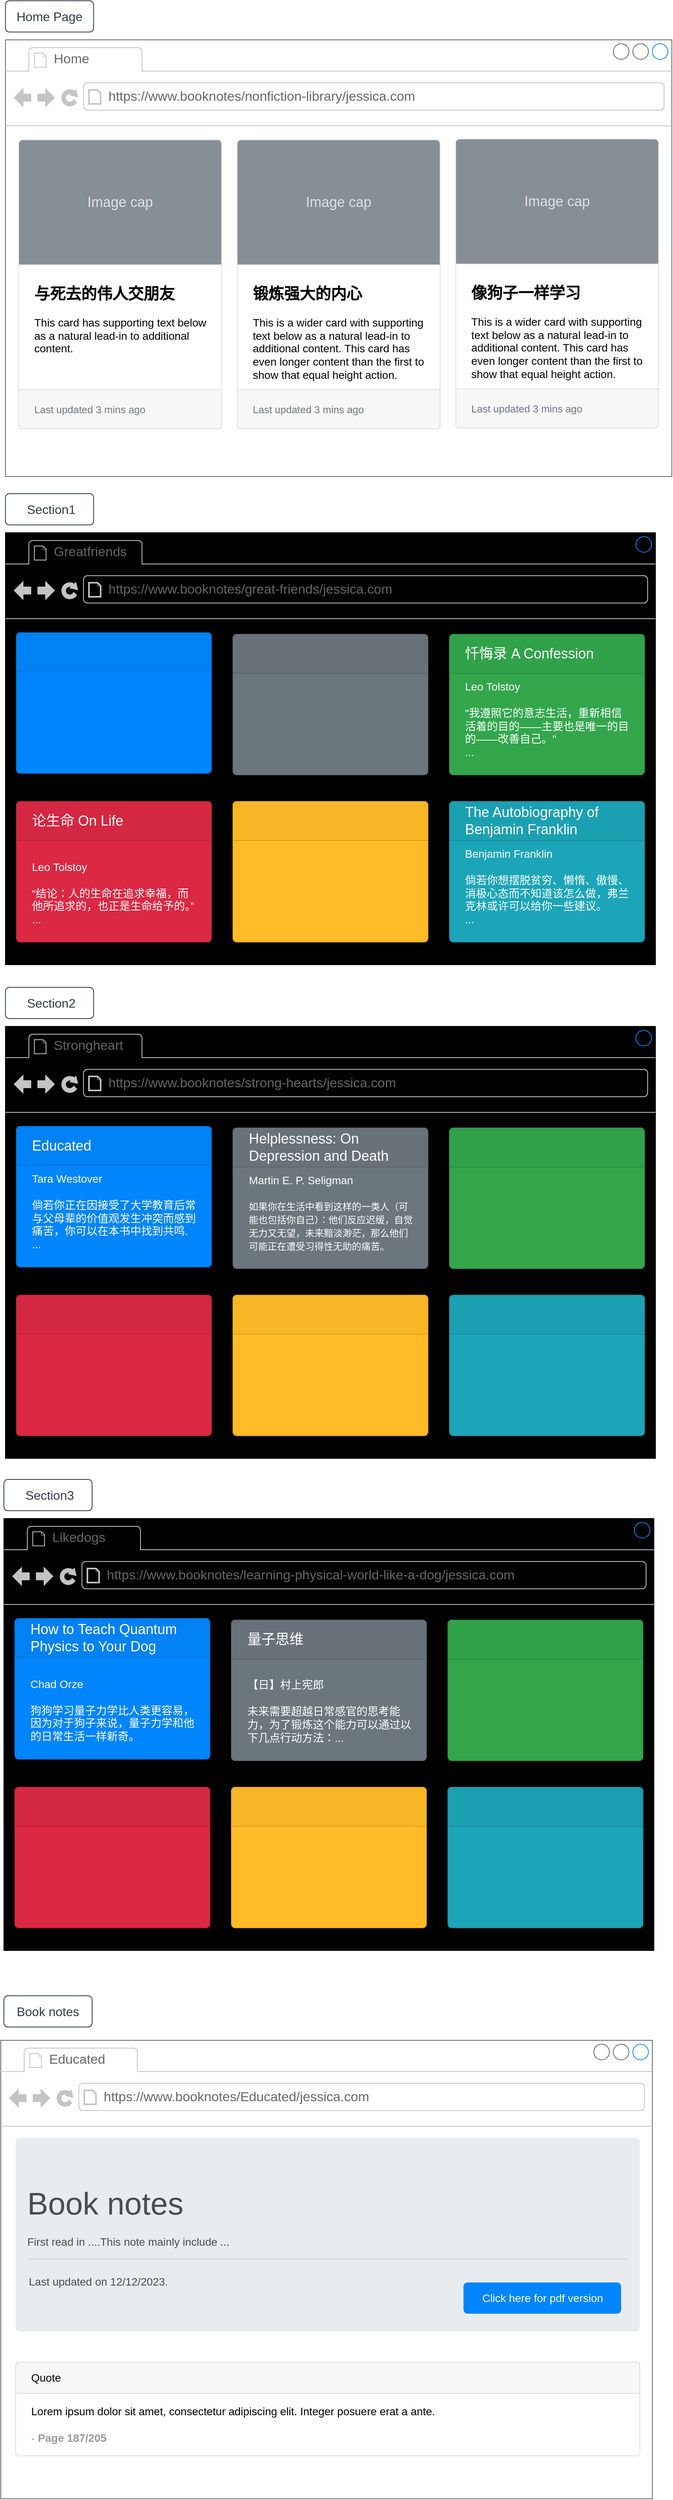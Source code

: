 <mxfile version="22.1.7" type="github">
  <diagram name="Page-1" id="NHY2SmDRfg_OCkW9SkJy">
    <mxGraphModel dx="3000" dy="2600" grid="0" gridSize="10" guides="1" tooltips="1" connect="1" arrows="1" fold="1" page="0" pageScale="1" pageWidth="827" pageHeight="1169" math="0" shadow="0">
      <root>
        <mxCell id="0" />
        <mxCell id="1" parent="0" />
        <mxCell id="-DGKro4F88sxjP23v14D-17" value="" style="strokeWidth=1;shadow=0;dashed=0;align=center;html=1;shape=mxgraph.mockup.containers.browserWindow;rSize=0;strokeColor=#000000;strokeColor2=#008cff;strokeColor3=#c4c4c4;mainText=,;recursiveResize=0;fillColor=#000000;" parent="1" vertex="1">
          <mxGeometry x="-887" y="-1004" width="833" height="553" as="geometry" />
        </mxCell>
        <mxCell id="-DGKro4F88sxjP23v14D-18" value="Greatfriends" style="strokeWidth=1;shadow=0;dashed=0;align=center;html=1;shape=mxgraph.mockup.containers.anchor;fontSize=17;fontColor=#666666;align=left;whiteSpace=wrap;" parent="-DGKro4F88sxjP23v14D-17" vertex="1">
          <mxGeometry x="60" y="12" width="110" height="26" as="geometry" />
        </mxCell>
        <mxCell id="-DGKro4F88sxjP23v14D-19" value="https://www.booknotes/great-friends/jessica.com" style="strokeWidth=1;shadow=0;dashed=0;align=center;html=1;shape=mxgraph.mockup.containers.anchor;rSize=0;fontSize=17;fontColor=#666666;align=left;" parent="-DGKro4F88sxjP23v14D-17" vertex="1">
          <mxGeometry x="130" y="60" width="250" height="26" as="geometry" />
        </mxCell>
        <mxCell id="-DGKro4F88sxjP23v14D-23" value="" style="html=1;shadow=0;dashed=0;shape=mxgraph.bootstrap.rrect;rSize=5;strokeColor=#0071D5;html=1;whiteSpace=wrap;fillColor=#0085FC;fontColor=#ffffff;verticalAlign=bottom;align=left;spacing=20;spacingBottom=0;fontSize=14;" parent="-DGKro4F88sxjP23v14D-17" vertex="1">
          <mxGeometry x="14" y="128" width="250" height="180" as="geometry" />
        </mxCell>
        <mxCell id="-DGKro4F88sxjP23v14D-24" value="" style="html=1;shadow=0;dashed=0;shape=mxgraph.bootstrap.topButton;rSize=5;perimeter=none;whiteSpace=wrap;fillColor=#0081F4;strokeColor=#0071D5;fontColor=#ffffff;resizeWidth=1;fontSize=18;align=left;spacing=20;" parent="-DGKro4F88sxjP23v14D-23" vertex="1">
          <mxGeometry width="250" height="50" relative="1" as="geometry" />
        </mxCell>
        <mxCell id="-DGKro4F88sxjP23v14D-25" value="" style="html=1;shadow=0;dashed=0;shape=mxgraph.bootstrap.rrect;rSize=5;strokeColor=#5B646A;html=1;whiteSpace=wrap;fillColor=#6C767D;fontColor=#ffffff;verticalAlign=top;align=left;spacing=20;spacingBottom=0;fontSize=14;" parent="-DGKro4F88sxjP23v14D-17" vertex="1">
          <mxGeometry x="291.5" y="130" width="250" height="180" as="geometry" />
        </mxCell>
        <mxCell id="-DGKro4F88sxjP23v14D-26" value="" style="html=1;shadow=0;dashed=0;shape=mxgraph.bootstrap.topButton;rSize=5;perimeter=none;whiteSpace=wrap;fillColor=#697279;strokeColor=#5B646A;fontColor=#ffffff;resizeWidth=1;fontSize=18;align=left;spacing=20;" parent="-DGKro4F88sxjP23v14D-25" vertex="1">
          <mxGeometry width="250" height="50" relative="1" as="geometry" />
        </mxCell>
        <mxCell id="-DGKro4F88sxjP23v14D-27" value="Leo Tolstoy&lt;br&gt;&lt;br&gt;&quot;我遵照它的意志生活，重新相信活着的目的——主要也是唯一的目的——改善自己。&quot;&lt;br&gt;..." style="html=1;shadow=0;dashed=0;shape=mxgraph.bootstrap.rrect;rSize=5;strokeColor=#2B8D40;html=1;whiteSpace=wrap;fillColor=#33A64C;fontColor=#ffffff;verticalAlign=bottom;align=left;spacing=20;spacingBottom=0;fontSize=14;" parent="-DGKro4F88sxjP23v14D-17" vertex="1">
          <mxGeometry x="569" y="130" width="250" height="180" as="geometry" />
        </mxCell>
        <mxCell id="-DGKro4F88sxjP23v14D-28" value="忏悔录 A Confession" style="html=1;shadow=0;dashed=0;shape=mxgraph.bootstrap.topButton;rSize=5;perimeter=none;whiteSpace=wrap;fillColor=#31A14A;strokeColor=#2B8D40;fontColor=#ffffff;resizeWidth=1;fontSize=18;align=left;spacing=20;" parent="-DGKro4F88sxjP23v14D-27" vertex="1">
          <mxGeometry width="250" height="50" relative="1" as="geometry" />
        </mxCell>
        <mxCell id="-DGKro4F88sxjP23v14D-29" value="Leo Tolstoy&lt;br&gt;&lt;br&gt;“结论：人的生命在追求幸福，而他所追求的，也正是生命给予的。”&lt;br&gt;..." style="html=1;shadow=0;dashed=0;shape=mxgraph.bootstrap.rrect;rSize=5;strokeColor=#BA2239;html=1;whiteSpace=wrap;fillColor=#DB2843;fontColor=#ffffff;verticalAlign=bottom;align=left;spacing=20;spacingBottom=0;fontSize=14;" parent="-DGKro4F88sxjP23v14D-17" vertex="1">
          <mxGeometry x="14" y="344" width="250" height="180" as="geometry" />
        </mxCell>
        <mxCell id="-DGKro4F88sxjP23v14D-30" value="论生命 On Life" style="html=1;shadow=0;dashed=0;shape=mxgraph.bootstrap.topButton;rSize=5;perimeter=none;whiteSpace=wrap;fillColor=#D42741;strokeColor=#BA2239;fontColor=#ffffff;resizeWidth=1;fontSize=18;align=left;spacing=20;" parent="-DGKro4F88sxjP23v14D-29" vertex="1">
          <mxGeometry width="250" height="50" relative="1" as="geometry" />
        </mxCell>
        <mxCell id="-DGKro4F88sxjP23v14D-31" value="" style="html=1;shadow=0;dashed=0;shape=mxgraph.bootstrap.rrect;rSize=5;strokeColor=#D89F20;html=1;whiteSpace=wrap;fillColor=#FFBC26;fontColor=#ffffff;verticalAlign=bottom;align=left;spacing=20;spacingBottom=0;fontSize=14;" parent="-DGKro4F88sxjP23v14D-17" vertex="1">
          <mxGeometry x="291.5" y="344" width="250" height="180" as="geometry" />
        </mxCell>
        <mxCell id="-DGKro4F88sxjP23v14D-32" value="" style="html=1;shadow=0;dashed=0;shape=mxgraph.bootstrap.topButton;rSize=5;perimeter=none;whiteSpace=wrap;fillColor=#F7B625;strokeColor=#D89F20;fontColor=#ffffff;resizeWidth=1;fontSize=18;align=left;spacing=20;" parent="-DGKro4F88sxjP23v14D-31" vertex="1">
          <mxGeometry width="250" height="50" relative="1" as="geometry" />
        </mxCell>
        <mxCell id="-DGKro4F88sxjP23v14D-33" value="Benjamin Franklin&lt;br&gt;&lt;br style=&quot;border-color: var(--border-color);&quot;&gt;倘若你想摆脱贫穷、懒惰、傲慢、消极心态而不知道该怎么做，弗兰克林或许可以给你一些建议。&lt;br&gt;..." style="html=1;shadow=0;dashed=0;shape=mxgraph.bootstrap.rrect;rSize=5;strokeColor=#188C9C;html=1;whiteSpace=wrap;fillColor=#1CA5B8;fontColor=#ffffff;verticalAlign=bottom;align=left;spacing=20;spacingBottom=0;fontSize=14;" parent="-DGKro4F88sxjP23v14D-17" vertex="1">
          <mxGeometry x="569" y="344" width="250" height="180" as="geometry" />
        </mxCell>
        <mxCell id="-DGKro4F88sxjP23v14D-34" value="The Autobiography of Benjamin Franklin" style="html=1;shadow=0;dashed=0;shape=mxgraph.bootstrap.topButton;rSize=5;perimeter=none;whiteSpace=wrap;fillColor=#1BA0B2;strokeColor=#188C9C;fontColor=#ffffff;resizeWidth=1;fontSize=18;align=left;spacing=20;" parent="-DGKro4F88sxjP23v14D-33" vertex="1">
          <mxGeometry width="250" height="50" relative="1" as="geometry" />
        </mxCell>
        <mxCell id="-DGKro4F88sxjP23v14D-38" value="Home Page" style="html=1;shadow=0;dashed=0;shape=mxgraph.bootstrap.rrect;rSize=5;strokeColor=#343A40;strokeWidth=1;fillColor=none;fontColor=#343A40;whiteSpace=wrap;align=center;verticalAlign=middle;spacingLeft=0;fontStyle=0;fontSize=16;spacing=5;" parent="1" vertex="1">
          <mxGeometry x="-887" y="-1685" width="113" height="40" as="geometry" />
        </mxCell>
        <mxCell id="-DGKro4F88sxjP23v14D-58" value="" style="strokeWidth=1;shadow=0;dashed=0;align=center;html=1;shape=mxgraph.mockup.containers.browserWindow;rSize=0;strokeColor=#666666;strokeColor2=#008cff;strokeColor3=#c4c4c4;mainText=,;recursiveResize=0;" parent="1" vertex="1">
          <mxGeometry x="-887" y="-1635" width="854" height="559" as="geometry" />
        </mxCell>
        <mxCell id="-DGKro4F88sxjP23v14D-59" value="Home" style="strokeWidth=1;shadow=0;dashed=0;align=center;html=1;shape=mxgraph.mockup.containers.anchor;fontSize=17;fontColor=#666666;align=left;whiteSpace=wrap;" parent="-DGKro4F88sxjP23v14D-58" vertex="1">
          <mxGeometry x="60" y="12" width="110" height="26" as="geometry" />
        </mxCell>
        <mxCell id="-DGKro4F88sxjP23v14D-60" value="https://www.booknotes/nonfiction-library/jessica.com" style="strokeWidth=1;shadow=0;dashed=0;align=center;html=1;shape=mxgraph.mockup.containers.anchor;rSize=0;fontSize=17;fontColor=#666666;align=left;" parent="-DGKro4F88sxjP23v14D-58" vertex="1">
          <mxGeometry x="130" y="60" width="250" height="26" as="geometry" />
        </mxCell>
        <mxCell id="-DGKro4F88sxjP23v14D-64" value="&lt;span style=&quot;font-size: 20px;&quot;&gt;&lt;b&gt;与死去的伟人交朋友&lt;/b&gt;&lt;/span&gt;&lt;br&gt;&lt;br&gt;This card has supporting text below as a natural lead-in to additional content." style="html=1;shadow=0;dashed=0;shape=mxgraph.bootstrap.rrect;rSize=5;strokeColor=#DFDFDF;html=1;whiteSpace=wrap;fillColor=#ffffff;fontColor=#000000;verticalAlign=top;align=left;spacing=20;spacingBottom=0;fontSize=14;spacingTop=160;" parent="-DGKro4F88sxjP23v14D-58" vertex="1">
          <mxGeometry x="17" y="128" width="260" height="370" as="geometry" />
        </mxCell>
        <mxCell id="-DGKro4F88sxjP23v14D-65" value="Image cap" style="html=1;shadow=0;dashed=0;shape=mxgraph.bootstrap.topButton;rSize=5;perimeter=none;whiteSpace=wrap;fillColor=#868E96;strokeColor=#DFDFDF;fontColor=#DEE2E6;resizeWidth=1;fontSize=18;" parent="-DGKro4F88sxjP23v14D-64" vertex="1">
          <mxGeometry width="260" height="160" relative="1" as="geometry" />
        </mxCell>
        <mxCell id="-DGKro4F88sxjP23v14D-66" value="Last updated 3 mins ago" style="html=1;shadow=0;dashed=0;shape=mxgraph.bootstrap.bottomButton;rSize=5;perimeter=none;whiteSpace=wrap;fillColor=#F7F7F7;strokeColor=#DFDFDF;fontColor=#6C767D;resizeWidth=1;fontSize=13;align=left;spacing=20;" parent="-DGKro4F88sxjP23v14D-64" vertex="1">
          <mxGeometry y="1" width="260" height="50" relative="1" as="geometry">
            <mxPoint y="-50" as="offset" />
          </mxGeometry>
        </mxCell>
        <mxCell id="-DGKro4F88sxjP23v14D-67" value="&lt;span style=&quot;font-size: 20px;&quot;&gt;&lt;b&gt;锻炼强大的内心&lt;/b&gt;&lt;/span&gt;&lt;br&gt;&lt;br&gt;This is a wider card with supporting text below as a natural lead-in to additional content. This card has even longer content than the first to show that equal height action." style="html=1;shadow=0;dashed=0;shape=mxgraph.bootstrap.rrect;rSize=5;strokeColor=#DFDFDF;html=1;whiteSpace=wrap;fillColor=#ffffff;fontColor=#000000;verticalAlign=top;align=left;spacing=20;spacingBottom=0;fontSize=14;spacingTop=160;" parent="-DGKro4F88sxjP23v14D-58" vertex="1">
          <mxGeometry x="297" y="128" width="260" height="370" as="geometry" />
        </mxCell>
        <mxCell id="-DGKro4F88sxjP23v14D-68" value="Image cap" style="html=1;shadow=0;dashed=0;shape=mxgraph.bootstrap.topButton;rSize=5;perimeter=none;whiteSpace=wrap;fillColor=#868E96;strokeColor=#DFDFDF;fontColor=#DEE2E6;resizeWidth=1;fontSize=18;" parent="-DGKro4F88sxjP23v14D-67" vertex="1">
          <mxGeometry width="260" height="160" relative="1" as="geometry" />
        </mxCell>
        <mxCell id="-DGKro4F88sxjP23v14D-69" value="Last updated 3 mins ago" style="html=1;shadow=0;dashed=0;shape=mxgraph.bootstrap.bottomButton;rSize=5;perimeter=none;whiteSpace=wrap;fillColor=#F7F7F7;strokeColor=#DFDFDF;fontColor=#6C767D;resizeWidth=1;fontSize=13;align=left;spacing=20;" parent="-DGKro4F88sxjP23v14D-67" vertex="1">
          <mxGeometry y="1" width="260" height="50" relative="1" as="geometry">
            <mxPoint y="-50" as="offset" />
          </mxGeometry>
        </mxCell>
        <mxCell id="-DGKro4F88sxjP23v14D-70" value="&lt;span style=&quot;font-size: 20px;&quot;&gt;&lt;b&gt;像狗子一样学习&lt;/b&gt;&lt;/span&gt;&lt;br&gt;&lt;br&gt;This is a wider card with supporting text below as a natural lead-in to additional content. This card has even longer content than the first to show that equal height action." style="html=1;shadow=0;dashed=0;shape=mxgraph.bootstrap.rrect;rSize=5;strokeColor=#DFDFDF;html=1;whiteSpace=wrap;fillColor=#ffffff;fontColor=#000000;verticalAlign=top;align=left;spacing=20;spacingBottom=0;fontSize=14;spacingTop=160;" parent="-DGKro4F88sxjP23v14D-58" vertex="1">
          <mxGeometry x="577" y="127" width="260" height="370" as="geometry" />
        </mxCell>
        <mxCell id="-DGKro4F88sxjP23v14D-71" value="Image cap" style="html=1;shadow=0;dashed=0;shape=mxgraph.bootstrap.topButton;rSize=5;perimeter=none;whiteSpace=wrap;fillColor=#868E96;strokeColor=#DFDFDF;fontColor=#DEE2E6;resizeWidth=1;fontSize=18;" parent="-DGKro4F88sxjP23v14D-70" vertex="1">
          <mxGeometry width="260" height="160" relative="1" as="geometry" />
        </mxCell>
        <mxCell id="-DGKro4F88sxjP23v14D-72" value="Last updated 3 mins ago" style="html=1;shadow=0;dashed=0;shape=mxgraph.bootstrap.bottomButton;rSize=5;perimeter=none;whiteSpace=wrap;fillColor=#F7F7F7;strokeColor=#DFDFDF;fontColor=#6C767D;resizeWidth=1;fontSize=13;align=left;spacing=20;" parent="-DGKro4F88sxjP23v14D-70" vertex="1">
          <mxGeometry y="1" width="260" height="50" relative="1" as="geometry">
            <mxPoint y="-50" as="offset" />
          </mxGeometry>
        </mxCell>
        <mxCell id="-DGKro4F88sxjP23v14D-73" value="&amp;nbsp;Section1" style="html=1;shadow=0;dashed=0;shape=mxgraph.bootstrap.rrect;rSize=5;strokeColor=#343A40;strokeWidth=1;fillColor=none;fontColor=#343A40;whiteSpace=wrap;align=center;verticalAlign=middle;spacingLeft=0;fontStyle=0;fontSize=16;spacing=5;" parent="1" vertex="1">
          <mxGeometry x="-887" y="-1054" width="113" height="40" as="geometry" />
        </mxCell>
        <mxCell id="-DGKro4F88sxjP23v14D-74" value="" style="strokeWidth=1;shadow=0;dashed=0;align=center;html=1;shape=mxgraph.mockup.containers.browserWindow;rSize=0;strokeColor=#000000;strokeColor2=#008cff;strokeColor3=#c4c4c4;mainText=,;recursiveResize=0;fillColor=#000000;" parent="1" vertex="1">
          <mxGeometry x="-887" y="-372" width="833" height="553" as="geometry" />
        </mxCell>
        <mxCell id="-DGKro4F88sxjP23v14D-75" value="Strongheart" style="strokeWidth=1;shadow=0;dashed=0;align=center;html=1;shape=mxgraph.mockup.containers.anchor;fontSize=17;fontColor=#666666;align=left;whiteSpace=wrap;" parent="-DGKro4F88sxjP23v14D-74" vertex="1">
          <mxGeometry x="60" y="12" width="110" height="26" as="geometry" />
        </mxCell>
        <mxCell id="-DGKro4F88sxjP23v14D-76" value="https://www.booknotes/strong-hearts/jessica.com" style="strokeWidth=1;shadow=0;dashed=0;align=center;html=1;shape=mxgraph.mockup.containers.anchor;rSize=0;fontSize=17;fontColor=#666666;align=left;" parent="-DGKro4F88sxjP23v14D-74" vertex="1">
          <mxGeometry x="130" y="60" width="250" height="26" as="geometry" />
        </mxCell>
        <mxCell id="-DGKro4F88sxjP23v14D-77" value="Tara Westover&lt;br style=&quot;font-size: 14px&quot;&gt;&lt;br style=&quot;font-size: 14px&quot;&gt;倘若你正在因接受了大学教育后常与父母辈的价值观发生冲突而感到痛苦，你可以在本书中找到共鸣.&lt;br&gt;..." style="html=1;shadow=0;dashed=0;shape=mxgraph.bootstrap.rrect;rSize=5;strokeColor=#0071D5;html=1;whiteSpace=wrap;fillColor=#0085FC;fontColor=#ffffff;verticalAlign=bottom;align=left;spacing=20;spacingBottom=0;fontSize=14;" parent="-DGKro4F88sxjP23v14D-74" vertex="1">
          <mxGeometry x="14" y="128" width="250" height="180" as="geometry" />
        </mxCell>
        <mxCell id="-DGKro4F88sxjP23v14D-78" value="Educated" style="html=1;shadow=0;dashed=0;shape=mxgraph.bootstrap.topButton;rSize=5;perimeter=none;whiteSpace=wrap;fillColor=#0081F4;strokeColor=#0071D5;fontColor=#ffffff;resizeWidth=1;fontSize=18;align=left;spacing=20;" parent="-DGKro4F88sxjP23v14D-77" vertex="1">
          <mxGeometry width="250" height="50" relative="1" as="geometry" />
        </mxCell>
        <mxCell id="-DGKro4F88sxjP23v14D-79" value="&lt;br style=&quot;border-color: var(--border-color);&quot;&gt;&lt;br style=&quot;border-color: var(--border-color);&quot;&gt;Martin E. P. Seligman&lt;br style=&quot;border-color: var(--border-color);&quot;&gt;&lt;br style=&quot;border-color: var(--border-color);&quot;&gt;&lt;font style=&quot;border-color: var(--border-color); font-size: 12px;&quot;&gt;如果你在生活中看到这样的一类人（可能也包括你自己）：他们反应迟缓，自觉无力又无望，未来黯淡渺茫，那么他们可能正在遭受习得性无助的痛苦。&lt;/font&gt;" style="html=1;shadow=0;dashed=0;shape=mxgraph.bootstrap.rrect;rSize=5;strokeColor=#5B646A;html=1;whiteSpace=wrap;fillColor=#6C767D;fontColor=#ffffff;verticalAlign=top;align=left;spacing=20;spacingBottom=0;fontSize=14;" parent="-DGKro4F88sxjP23v14D-74" vertex="1">
          <mxGeometry x="291.5" y="130" width="250" height="180" as="geometry" />
        </mxCell>
        <mxCell id="-DGKro4F88sxjP23v14D-80" value="Helplessness: On Depression and Death" style="html=1;shadow=0;dashed=0;shape=mxgraph.bootstrap.topButton;rSize=5;perimeter=none;whiteSpace=wrap;fillColor=#697279;strokeColor=#5B646A;fontColor=#ffffff;resizeWidth=1;fontSize=18;align=left;spacing=20;" parent="-DGKro4F88sxjP23v14D-79" vertex="1">
          <mxGeometry width="250" height="50" relative="1" as="geometry" />
        </mxCell>
        <mxCell id="-DGKro4F88sxjP23v14D-81" value="" style="html=1;shadow=0;dashed=0;shape=mxgraph.bootstrap.rrect;rSize=5;strokeColor=#2B8D40;html=1;whiteSpace=wrap;fillColor=#33A64C;fontColor=#ffffff;verticalAlign=bottom;align=left;spacing=20;spacingBottom=0;fontSize=14;" parent="-DGKro4F88sxjP23v14D-74" vertex="1">
          <mxGeometry x="569" y="130" width="250" height="180" as="geometry" />
        </mxCell>
        <mxCell id="-DGKro4F88sxjP23v14D-82" value="" style="html=1;shadow=0;dashed=0;shape=mxgraph.bootstrap.topButton;rSize=5;perimeter=none;whiteSpace=wrap;fillColor=#31A14A;strokeColor=#2B8D40;fontColor=#ffffff;resizeWidth=1;fontSize=18;align=left;spacing=20;" parent="-DGKro4F88sxjP23v14D-81" vertex="1">
          <mxGeometry width="250" height="50" relative="1" as="geometry" />
        </mxCell>
        <mxCell id="-DGKro4F88sxjP23v14D-83" value="" style="html=1;shadow=0;dashed=0;shape=mxgraph.bootstrap.rrect;rSize=5;strokeColor=#BA2239;html=1;whiteSpace=wrap;fillColor=#DB2843;fontColor=#ffffff;verticalAlign=bottom;align=left;spacing=20;spacingBottom=0;fontSize=14;" parent="-DGKro4F88sxjP23v14D-74" vertex="1">
          <mxGeometry x="14" y="344" width="250" height="180" as="geometry" />
        </mxCell>
        <mxCell id="-DGKro4F88sxjP23v14D-84" value="" style="html=1;shadow=0;dashed=0;shape=mxgraph.bootstrap.topButton;rSize=5;perimeter=none;whiteSpace=wrap;fillColor=#D42741;strokeColor=#BA2239;fontColor=#ffffff;resizeWidth=1;fontSize=18;align=left;spacing=20;" parent="-DGKro4F88sxjP23v14D-83" vertex="1">
          <mxGeometry width="250" height="50" relative="1" as="geometry" />
        </mxCell>
        <mxCell id="-DGKro4F88sxjP23v14D-85" value="" style="html=1;shadow=0;dashed=0;shape=mxgraph.bootstrap.rrect;rSize=5;strokeColor=#D89F20;html=1;whiteSpace=wrap;fillColor=#FFBC26;fontColor=#ffffff;verticalAlign=bottom;align=left;spacing=20;spacingBottom=0;fontSize=14;" parent="-DGKro4F88sxjP23v14D-74" vertex="1">
          <mxGeometry x="291.5" y="344" width="250" height="180" as="geometry" />
        </mxCell>
        <mxCell id="-DGKro4F88sxjP23v14D-86" value="" style="html=1;shadow=0;dashed=0;shape=mxgraph.bootstrap.topButton;rSize=5;perimeter=none;whiteSpace=wrap;fillColor=#F7B625;strokeColor=#D89F20;fontColor=#ffffff;resizeWidth=1;fontSize=18;align=left;spacing=20;" parent="-DGKro4F88sxjP23v14D-85" vertex="1">
          <mxGeometry width="250" height="50" relative="1" as="geometry" />
        </mxCell>
        <mxCell id="-DGKro4F88sxjP23v14D-87" value="" style="html=1;shadow=0;dashed=0;shape=mxgraph.bootstrap.rrect;rSize=5;strokeColor=#188C9C;html=1;whiteSpace=wrap;fillColor=#1CA5B8;fontColor=#ffffff;verticalAlign=bottom;align=left;spacing=20;spacingBottom=0;fontSize=14;" parent="-DGKro4F88sxjP23v14D-74" vertex="1">
          <mxGeometry x="569" y="344" width="250" height="180" as="geometry" />
        </mxCell>
        <mxCell id="-DGKro4F88sxjP23v14D-88" value="" style="html=1;shadow=0;dashed=0;shape=mxgraph.bootstrap.topButton;rSize=5;perimeter=none;whiteSpace=wrap;fillColor=#1BA0B2;strokeColor=#188C9C;fontColor=#ffffff;resizeWidth=1;fontSize=18;align=left;spacing=20;" parent="-DGKro4F88sxjP23v14D-87" vertex="1">
          <mxGeometry width="250" height="50" relative="1" as="geometry" />
        </mxCell>
        <mxCell id="-DGKro4F88sxjP23v14D-89" value="&amp;nbsp;Section2" style="html=1;shadow=0;dashed=0;shape=mxgraph.bootstrap.rrect;rSize=5;strokeColor=#343A40;strokeWidth=1;fillColor=none;fontColor=#343A40;whiteSpace=wrap;align=center;verticalAlign=middle;spacingLeft=0;fontStyle=0;fontSize=16;spacing=5;" parent="1" vertex="1">
          <mxGeometry x="-887" y="-422" width="113" height="40" as="geometry" />
        </mxCell>
        <mxCell id="-DGKro4F88sxjP23v14D-90" value="" style="strokeWidth=1;shadow=0;dashed=0;align=center;html=1;shape=mxgraph.mockup.containers.browserWindow;rSize=0;strokeColor=#000000;strokeColor2=#008cff;strokeColor3=#c4c4c4;mainText=,;recursiveResize=0;fillColor=#000000;" parent="1" vertex="1">
          <mxGeometry x="-889" y="258" width="833" height="553" as="geometry" />
        </mxCell>
        <mxCell id="-DGKro4F88sxjP23v14D-91" value="Likedogs" style="strokeWidth=1;shadow=0;dashed=0;align=center;html=1;shape=mxgraph.mockup.containers.anchor;fontSize=17;fontColor=#666666;align=left;whiteSpace=wrap;" parent="-DGKro4F88sxjP23v14D-90" vertex="1">
          <mxGeometry x="60" y="12" width="110" height="26" as="geometry" />
        </mxCell>
        <mxCell id="-DGKro4F88sxjP23v14D-92" value="https://www.booknotes/learning-physical-world-like-a-dog/jessica.com" style="strokeWidth=1;shadow=0;dashed=0;align=center;html=1;shape=mxgraph.mockup.containers.anchor;rSize=0;fontSize=17;fontColor=#666666;align=left;" parent="-DGKro4F88sxjP23v14D-90" vertex="1">
          <mxGeometry x="130" y="60" width="250" height="26" as="geometry" />
        </mxCell>
        <mxCell id="-DGKro4F88sxjP23v14D-93" value="Chad Orze&lt;br&gt;&lt;br&gt;狗狗学习量子力学比人类更容易，因为对于狗子来说，量子力学和他的日常生活一样新奇。" style="html=1;shadow=0;dashed=0;shape=mxgraph.bootstrap.rrect;rSize=5;strokeColor=#0071D5;html=1;whiteSpace=wrap;fillColor=#0085FC;fontColor=#ffffff;verticalAlign=bottom;align=left;spacing=20;spacingBottom=0;fontSize=14;" parent="-DGKro4F88sxjP23v14D-90" vertex="1">
          <mxGeometry x="14" y="128" width="250" height="180" as="geometry" />
        </mxCell>
        <mxCell id="-DGKro4F88sxjP23v14D-94" value="How to Teach Quantum Physics to Your Dog" style="html=1;shadow=0;dashed=0;shape=mxgraph.bootstrap.topButton;rSize=5;perimeter=none;whiteSpace=wrap;fillColor=#0081F4;strokeColor=#0071D5;fontColor=#ffffff;resizeWidth=1;fontSize=18;align=left;spacing=20;" parent="-DGKro4F88sxjP23v14D-93" vertex="1">
          <mxGeometry width="250" height="50" relative="1" as="geometry" />
        </mxCell>
        <mxCell id="-DGKro4F88sxjP23v14D-95" value="&lt;br&gt;&lt;br&gt;&lt;br&gt;【日】村上宪郎&lt;br&gt;&lt;br&gt;未来需要超越日常感官的思考能力，为了锻炼这个能力可以通过以下几点行动方法：..." style="html=1;shadow=0;dashed=0;shape=mxgraph.bootstrap.rrect;rSize=5;strokeColor=#5B646A;html=1;whiteSpace=wrap;fillColor=#6C767D;fontColor=#ffffff;verticalAlign=top;align=left;spacing=20;spacingBottom=0;fontSize=14;" parent="-DGKro4F88sxjP23v14D-90" vertex="1">
          <mxGeometry x="291.5" y="130" width="250" height="180" as="geometry" />
        </mxCell>
        <mxCell id="-DGKro4F88sxjP23v14D-96" value="量子思维" style="html=1;shadow=0;dashed=0;shape=mxgraph.bootstrap.topButton;rSize=5;perimeter=none;whiteSpace=wrap;fillColor=#697279;strokeColor=#5B646A;fontColor=#ffffff;resizeWidth=1;fontSize=18;align=left;spacing=20;" parent="-DGKro4F88sxjP23v14D-95" vertex="1">
          <mxGeometry width="250" height="50" relative="1" as="geometry" />
        </mxCell>
        <mxCell id="-DGKro4F88sxjP23v14D-97" value="" style="html=1;shadow=0;dashed=0;shape=mxgraph.bootstrap.rrect;rSize=5;strokeColor=#2B8D40;html=1;whiteSpace=wrap;fillColor=#33A64C;fontColor=#ffffff;verticalAlign=bottom;align=left;spacing=20;spacingBottom=0;fontSize=14;" parent="-DGKro4F88sxjP23v14D-90" vertex="1">
          <mxGeometry x="569" y="130" width="250" height="180" as="geometry" />
        </mxCell>
        <mxCell id="-DGKro4F88sxjP23v14D-98" value="" style="html=1;shadow=0;dashed=0;shape=mxgraph.bootstrap.topButton;rSize=5;perimeter=none;whiteSpace=wrap;fillColor=#31A14A;strokeColor=#2B8D40;fontColor=#ffffff;resizeWidth=1;fontSize=18;align=left;spacing=20;" parent="-DGKro4F88sxjP23v14D-97" vertex="1">
          <mxGeometry width="250" height="50" relative="1" as="geometry" />
        </mxCell>
        <mxCell id="-DGKro4F88sxjP23v14D-99" value="" style="html=1;shadow=0;dashed=0;shape=mxgraph.bootstrap.rrect;rSize=5;strokeColor=#BA2239;html=1;whiteSpace=wrap;fillColor=#DB2843;fontColor=#ffffff;verticalAlign=bottom;align=left;spacing=20;spacingBottom=0;fontSize=14;" parent="-DGKro4F88sxjP23v14D-90" vertex="1">
          <mxGeometry x="14" y="344" width="250" height="180" as="geometry" />
        </mxCell>
        <mxCell id="-DGKro4F88sxjP23v14D-100" value="" style="html=1;shadow=0;dashed=0;shape=mxgraph.bootstrap.topButton;rSize=5;perimeter=none;whiteSpace=wrap;fillColor=#D42741;strokeColor=#BA2239;fontColor=#ffffff;resizeWidth=1;fontSize=18;align=left;spacing=20;" parent="-DGKro4F88sxjP23v14D-99" vertex="1">
          <mxGeometry width="250" height="50" relative="1" as="geometry" />
        </mxCell>
        <mxCell id="-DGKro4F88sxjP23v14D-101" value="" style="html=1;shadow=0;dashed=0;shape=mxgraph.bootstrap.rrect;rSize=5;strokeColor=#D89F20;html=1;whiteSpace=wrap;fillColor=#FFBC26;fontColor=#ffffff;verticalAlign=bottom;align=left;spacing=20;spacingBottom=0;fontSize=14;" parent="-DGKro4F88sxjP23v14D-90" vertex="1">
          <mxGeometry x="291.5" y="344" width="250" height="180" as="geometry" />
        </mxCell>
        <mxCell id="-DGKro4F88sxjP23v14D-102" value="" style="html=1;shadow=0;dashed=0;shape=mxgraph.bootstrap.topButton;rSize=5;perimeter=none;whiteSpace=wrap;fillColor=#F7B625;strokeColor=#D89F20;fontColor=#ffffff;resizeWidth=1;fontSize=18;align=left;spacing=20;" parent="-DGKro4F88sxjP23v14D-101" vertex="1">
          <mxGeometry width="250" height="50" relative="1" as="geometry" />
        </mxCell>
        <mxCell id="-DGKro4F88sxjP23v14D-103" value="" style="html=1;shadow=0;dashed=0;shape=mxgraph.bootstrap.rrect;rSize=5;strokeColor=#188C9C;html=1;whiteSpace=wrap;fillColor=#1CA5B8;fontColor=#ffffff;verticalAlign=bottom;align=left;spacing=20;spacingBottom=0;fontSize=14;" parent="-DGKro4F88sxjP23v14D-90" vertex="1">
          <mxGeometry x="569" y="344" width="250" height="180" as="geometry" />
        </mxCell>
        <mxCell id="-DGKro4F88sxjP23v14D-104" value="" style="html=1;shadow=0;dashed=0;shape=mxgraph.bootstrap.topButton;rSize=5;perimeter=none;whiteSpace=wrap;fillColor=#1BA0B2;strokeColor=#188C9C;fontColor=#ffffff;resizeWidth=1;fontSize=18;align=left;spacing=20;" parent="-DGKro4F88sxjP23v14D-103" vertex="1">
          <mxGeometry width="250" height="50" relative="1" as="geometry" />
        </mxCell>
        <mxCell id="-DGKro4F88sxjP23v14D-105" value="&amp;nbsp;Section3" style="html=1;shadow=0;dashed=0;shape=mxgraph.bootstrap.rrect;rSize=5;strokeColor=#343A40;strokeWidth=1;fillColor=none;fontColor=#343A40;whiteSpace=wrap;align=center;verticalAlign=middle;spacingLeft=0;fontStyle=0;fontSize=16;spacing=5;" parent="1" vertex="1">
          <mxGeometry x="-889" y="208" width="113" height="40" as="geometry" />
        </mxCell>
        <mxCell id="-DGKro4F88sxjP23v14D-106" value="" style="strokeWidth=1;shadow=0;dashed=0;align=center;html=1;shape=mxgraph.mockup.containers.browserWindow;rSize=0;strokeColor=#666666;strokeColor2=#008cff;strokeColor3=#c4c4c4;mainText=,;recursiveResize=0;" parent="1" vertex="1">
          <mxGeometry x="-893" y="926" width="835" height="587" as="geometry" />
        </mxCell>
        <mxCell id="-DGKro4F88sxjP23v14D-107" value="Educated" style="strokeWidth=1;shadow=0;dashed=0;align=center;html=1;shape=mxgraph.mockup.containers.anchor;fontSize=17;fontColor=#666666;align=left;whiteSpace=wrap;" parent="-DGKro4F88sxjP23v14D-106" vertex="1">
          <mxGeometry x="60" y="12" width="110" height="26" as="geometry" />
        </mxCell>
        <mxCell id="-DGKro4F88sxjP23v14D-108" value="https://www.booknotes/Educated/jessica.com" style="strokeWidth=1;shadow=0;dashed=0;align=center;html=1;shape=mxgraph.mockup.containers.anchor;rSize=0;fontSize=17;fontColor=#666666;align=left;" parent="-DGKro4F88sxjP23v14D-106" vertex="1">
          <mxGeometry x="130" y="60" width="250" height="26" as="geometry" />
        </mxCell>
        <mxCell id="-DGKro4F88sxjP23v14D-113" value="" style="html=1;shadow=0;dashed=0;shape=mxgraph.bootstrap.rrect;rSize=5;strokeColor=#DFDFDF;html=1;whiteSpace=wrap;fillColor=#FFFFFF;fontColor=#000000;" parent="-DGKro4F88sxjP23v14D-106" vertex="1">
          <mxGeometry x="19" y="412" width="800" height="120" as="geometry" />
        </mxCell>
        <mxCell id="-DGKro4F88sxjP23v14D-114" value="Quote" style="html=1;shadow=0;dashed=0;shape=mxgraph.bootstrap.topButton;strokeColor=inherit;fillColor=#F7F7F7;rSize=5;perimeter=none;whiteSpace=wrap;resizeWidth=1;align=left;spacing=20;fontSize=14;" parent="-DGKro4F88sxjP23v14D-113" vertex="1">
          <mxGeometry width="800" height="40" relative="1" as="geometry" />
        </mxCell>
        <mxCell id="-DGKro4F88sxjP23v14D-115" value="Lorem ipsum dolor sit amet, consectetur adipiscing elit. Integer posuere erat a ante.&lt;font style=&quot;font-size: 14px&quot; color=&quot;#999999&quot;&gt;&lt;br&gt;&lt;br&gt;- &lt;b&gt;Page 187/205&lt;/b&gt;&lt;/font&gt;" style="perimeter=none;html=1;whiteSpace=wrap;fillColor=none;strokeColor=none;resizeWidth=1;verticalAlign=top;align=left;spacing=20;spacingTop=-10;fontSize=14;" parent="-DGKro4F88sxjP23v14D-113" vertex="1">
          <mxGeometry width="800" height="80" relative="1" as="geometry">
            <mxPoint y="40" as="offset" />
          </mxGeometry>
        </mxCell>
        <mxCell id="-DGKro4F88sxjP23v14D-119" value="&lt;span style=&quot;font-size: 40px;&quot;&gt;Book notes&lt;/span&gt;&lt;br&gt;&lt;br&gt;First read in ....This note mainly include ...&amp;nbsp;" style="html=1;shadow=0;dashed=0;shape=mxgraph.bootstrap.rrect;rSize=5;strokeColor=none;html=1;whiteSpace=wrap;fillColor=#E9ECEF;fontColor=#474E4F;align=left;spacing=15;fontSize=14;verticalAlign=top;spacingTop=40;" parent="-DGKro4F88sxjP23v14D-106" vertex="1">
          <mxGeometry x="19" y="125" width="800" height="248" as="geometry" />
        </mxCell>
        <mxCell id="-DGKro4F88sxjP23v14D-120" value="Last updated on 12/12/2023." style="shape=line;html=1;shadow=0;dashed=0;strokeColor=#CED4DA;gradientColor=inherit;fontColor=inherit;fillColor=#E9ECEF;rSize=5;perimeter=none;whiteSpace=wrap;resizeHeight=1;fontSize=14;align=left;spacing=2;labelPosition=center;verticalLabelPosition=bottom;verticalAlign=top;spacingTop=10;" parent="-DGKro4F88sxjP23v14D-119" vertex="1">
          <mxGeometry width="770" height="8.267" relative="1" as="geometry">
            <mxPoint x="15" y="151" as="offset" />
          </mxGeometry>
        </mxCell>
        <mxCell id="-DGKro4F88sxjP23v14D-121" value="Click here for pdf version" style="html=1;shadow=0;dashed=0;shape=mxgraph.bootstrap.rrect;rSize=5;fillColor=#0085FC;strokeColor=none;align=center;spacing=15;fontSize=14;fontColor=#ffffff;" parent="-DGKro4F88sxjP23v14D-119" vertex="1">
          <mxGeometry y="1" width="202" height="40" relative="1" as="geometry">
            <mxPoint x="574" y="-63" as="offset" />
          </mxGeometry>
        </mxCell>
        <mxCell id="-DGKro4F88sxjP23v14D-109" value="Book notes" style="html=1;shadow=0;dashed=0;shape=mxgraph.bootstrap.rrect;rSize=5;strokeColor=#343A40;strokeWidth=1;fillColor=none;fontColor=#343A40;whiteSpace=wrap;align=center;verticalAlign=middle;spacingLeft=0;fontStyle=0;fontSize=16;spacing=5;" parent="1" vertex="1">
          <mxGeometry x="-889" y="869" width="113" height="40" as="geometry" />
        </mxCell>
      </root>
    </mxGraphModel>
  </diagram>
</mxfile>
